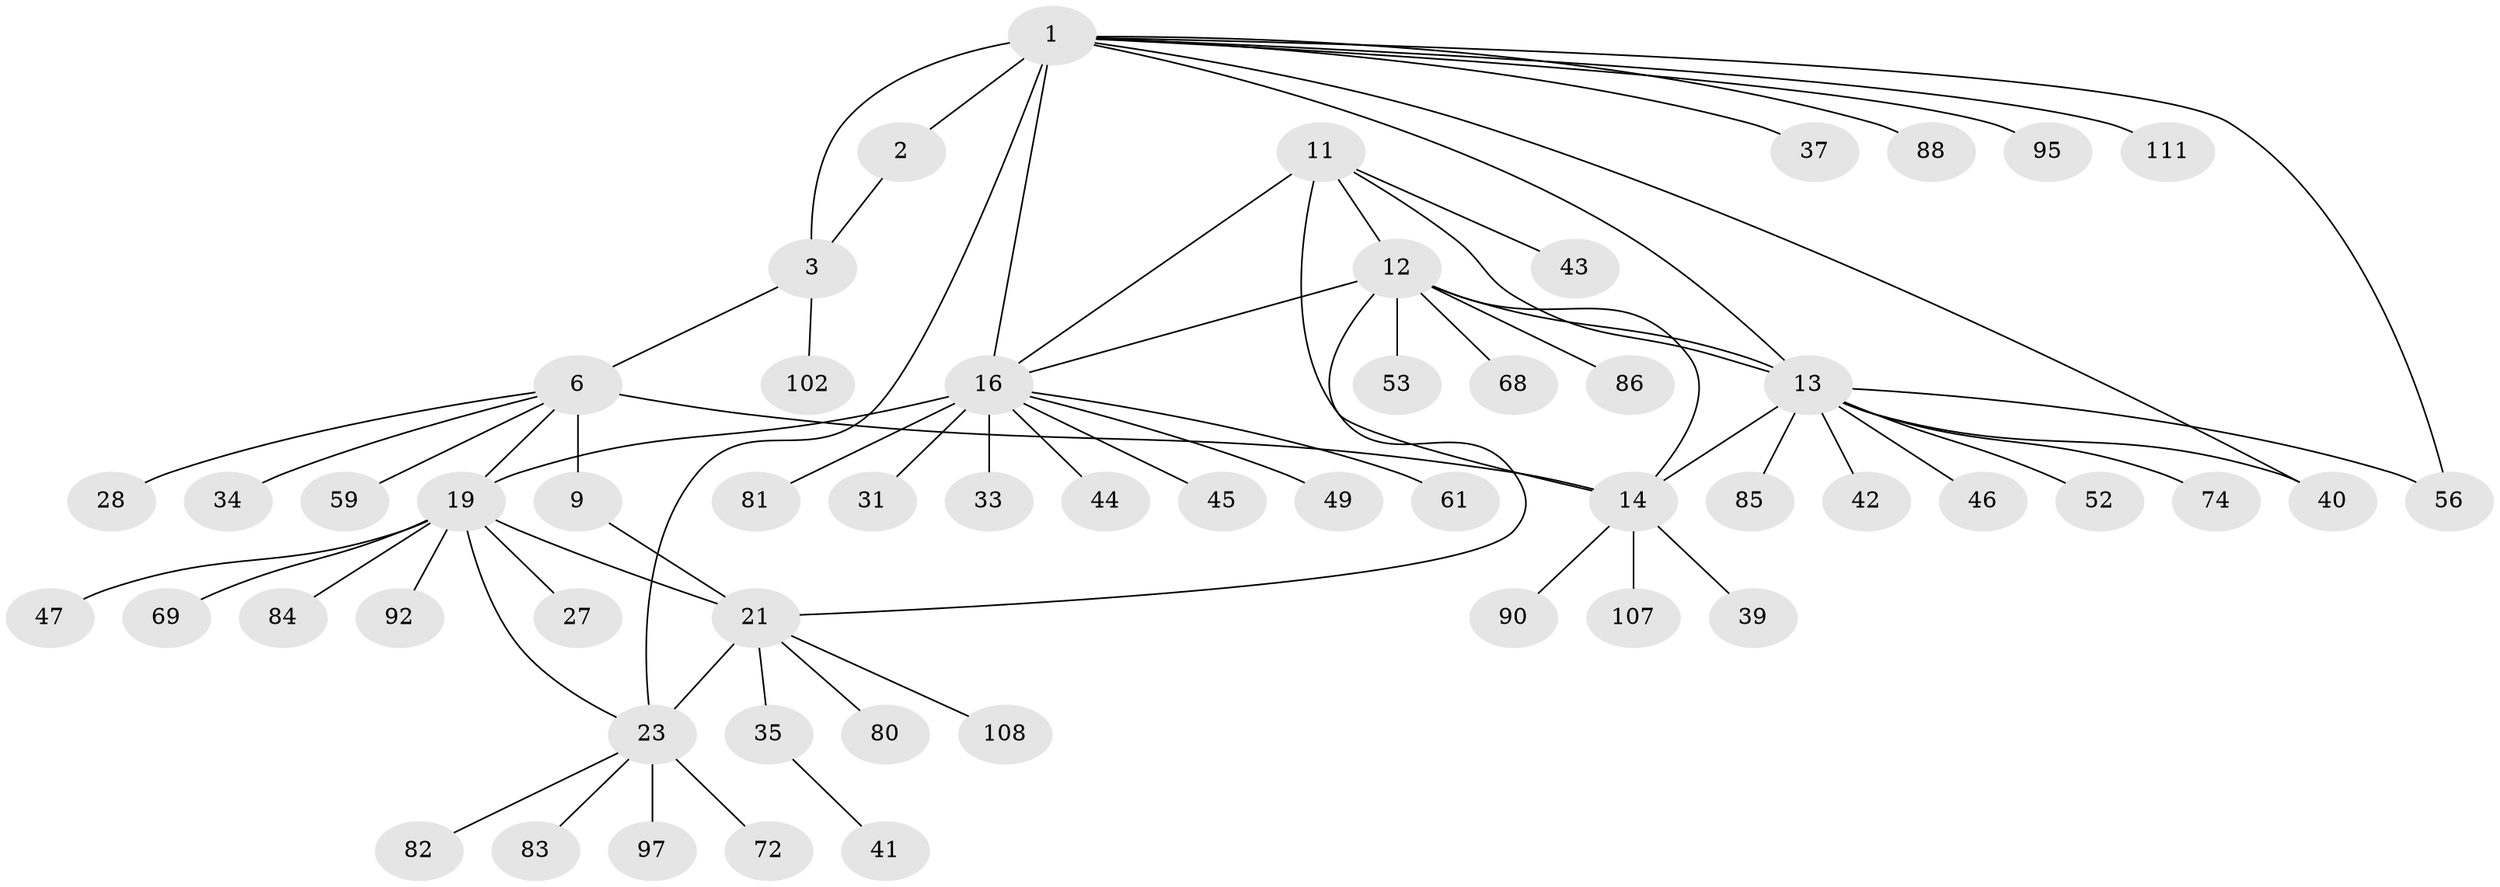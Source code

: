 // original degree distribution, {9: 0.05405405405405406, 4: 0.018018018018018018, 6: 0.06306306306306306, 7: 0.02702702702702703, 8: 0.02702702702702703, 12: 0.009009009009009009, 5: 0.009009009009009009, 10: 0.009009009009009009, 11: 0.018018018018018018, 1: 0.6306306306306306, 2: 0.13513513513513514}
// Generated by graph-tools (version 1.1) at 2025/15/03/09/25 04:15:51]
// undirected, 55 vertices, 68 edges
graph export_dot {
graph [start="1"]
  node [color=gray90,style=filled];
  1 [super="+60+38+4+5+63+32"];
  2;
  3;
  6 [super="+7+48+67+8+36"];
  9 [super="+64"];
  11 [super="+79+73+100+109"];
  12;
  13;
  14 [super="+15"];
  16 [super="+18+17+93+54"];
  19 [super="+20+24+101+91+96+89+30+29"];
  21 [super="+25+22"];
  23;
  27;
  28;
  31;
  33;
  34;
  35;
  37;
  39;
  40 [super="+66+104+105+99+71"];
  41;
  42 [super="+65"];
  43;
  44;
  45;
  46;
  47 [super="+51"];
  49 [super="+94"];
  52;
  53;
  56 [super="+103"];
  59;
  61;
  68;
  69;
  72;
  74;
  80;
  81;
  82;
  83;
  84;
  85;
  86;
  88;
  90;
  92;
  95;
  97 [super="+106"];
  102;
  107;
  108;
  111;
  1 -- 2 [weight=3];
  1 -- 3 [weight=3];
  1 -- 37;
  1 -- 16;
  1 -- 88;
  1 -- 95;
  1 -- 40;
  1 -- 13;
  1 -- 111;
  1 -- 23;
  1 -- 56;
  2 -- 3;
  3 -- 102;
  3 -- 6;
  6 -- 9 [weight=4];
  6 -- 28;
  6 -- 59;
  6 -- 19;
  6 -- 34;
  6 -- 14;
  9 -- 21;
  11 -- 12;
  11 -- 13;
  11 -- 14 [weight=2];
  11 -- 43;
  11 -- 16;
  12 -- 13;
  12 -- 14 [weight=2];
  12 -- 16;
  12 -- 53;
  12 -- 68;
  12 -- 86;
  12 -- 21;
  13 -- 14 [weight=2];
  13 -- 40;
  13 -- 42;
  13 -- 46;
  13 -- 52;
  13 -- 74;
  13 -- 85;
  13 -- 56;
  14 -- 39;
  14 -- 90;
  14 -- 107;
  16 -- 19 [weight=6];
  16 -- 44;
  16 -- 33;
  16 -- 45;
  16 -- 49;
  16 -- 81;
  16 -- 61;
  16 -- 31;
  19 -- 69;
  19 -- 47;
  19 -- 84;
  19 -- 21 [weight=3];
  19 -- 23;
  19 -- 27;
  19 -- 92;
  21 -- 23 [weight=3];
  21 -- 80;
  21 -- 35;
  21 -- 108;
  23 -- 72;
  23 -- 82;
  23 -- 83;
  23 -- 97;
  35 -- 41;
}
